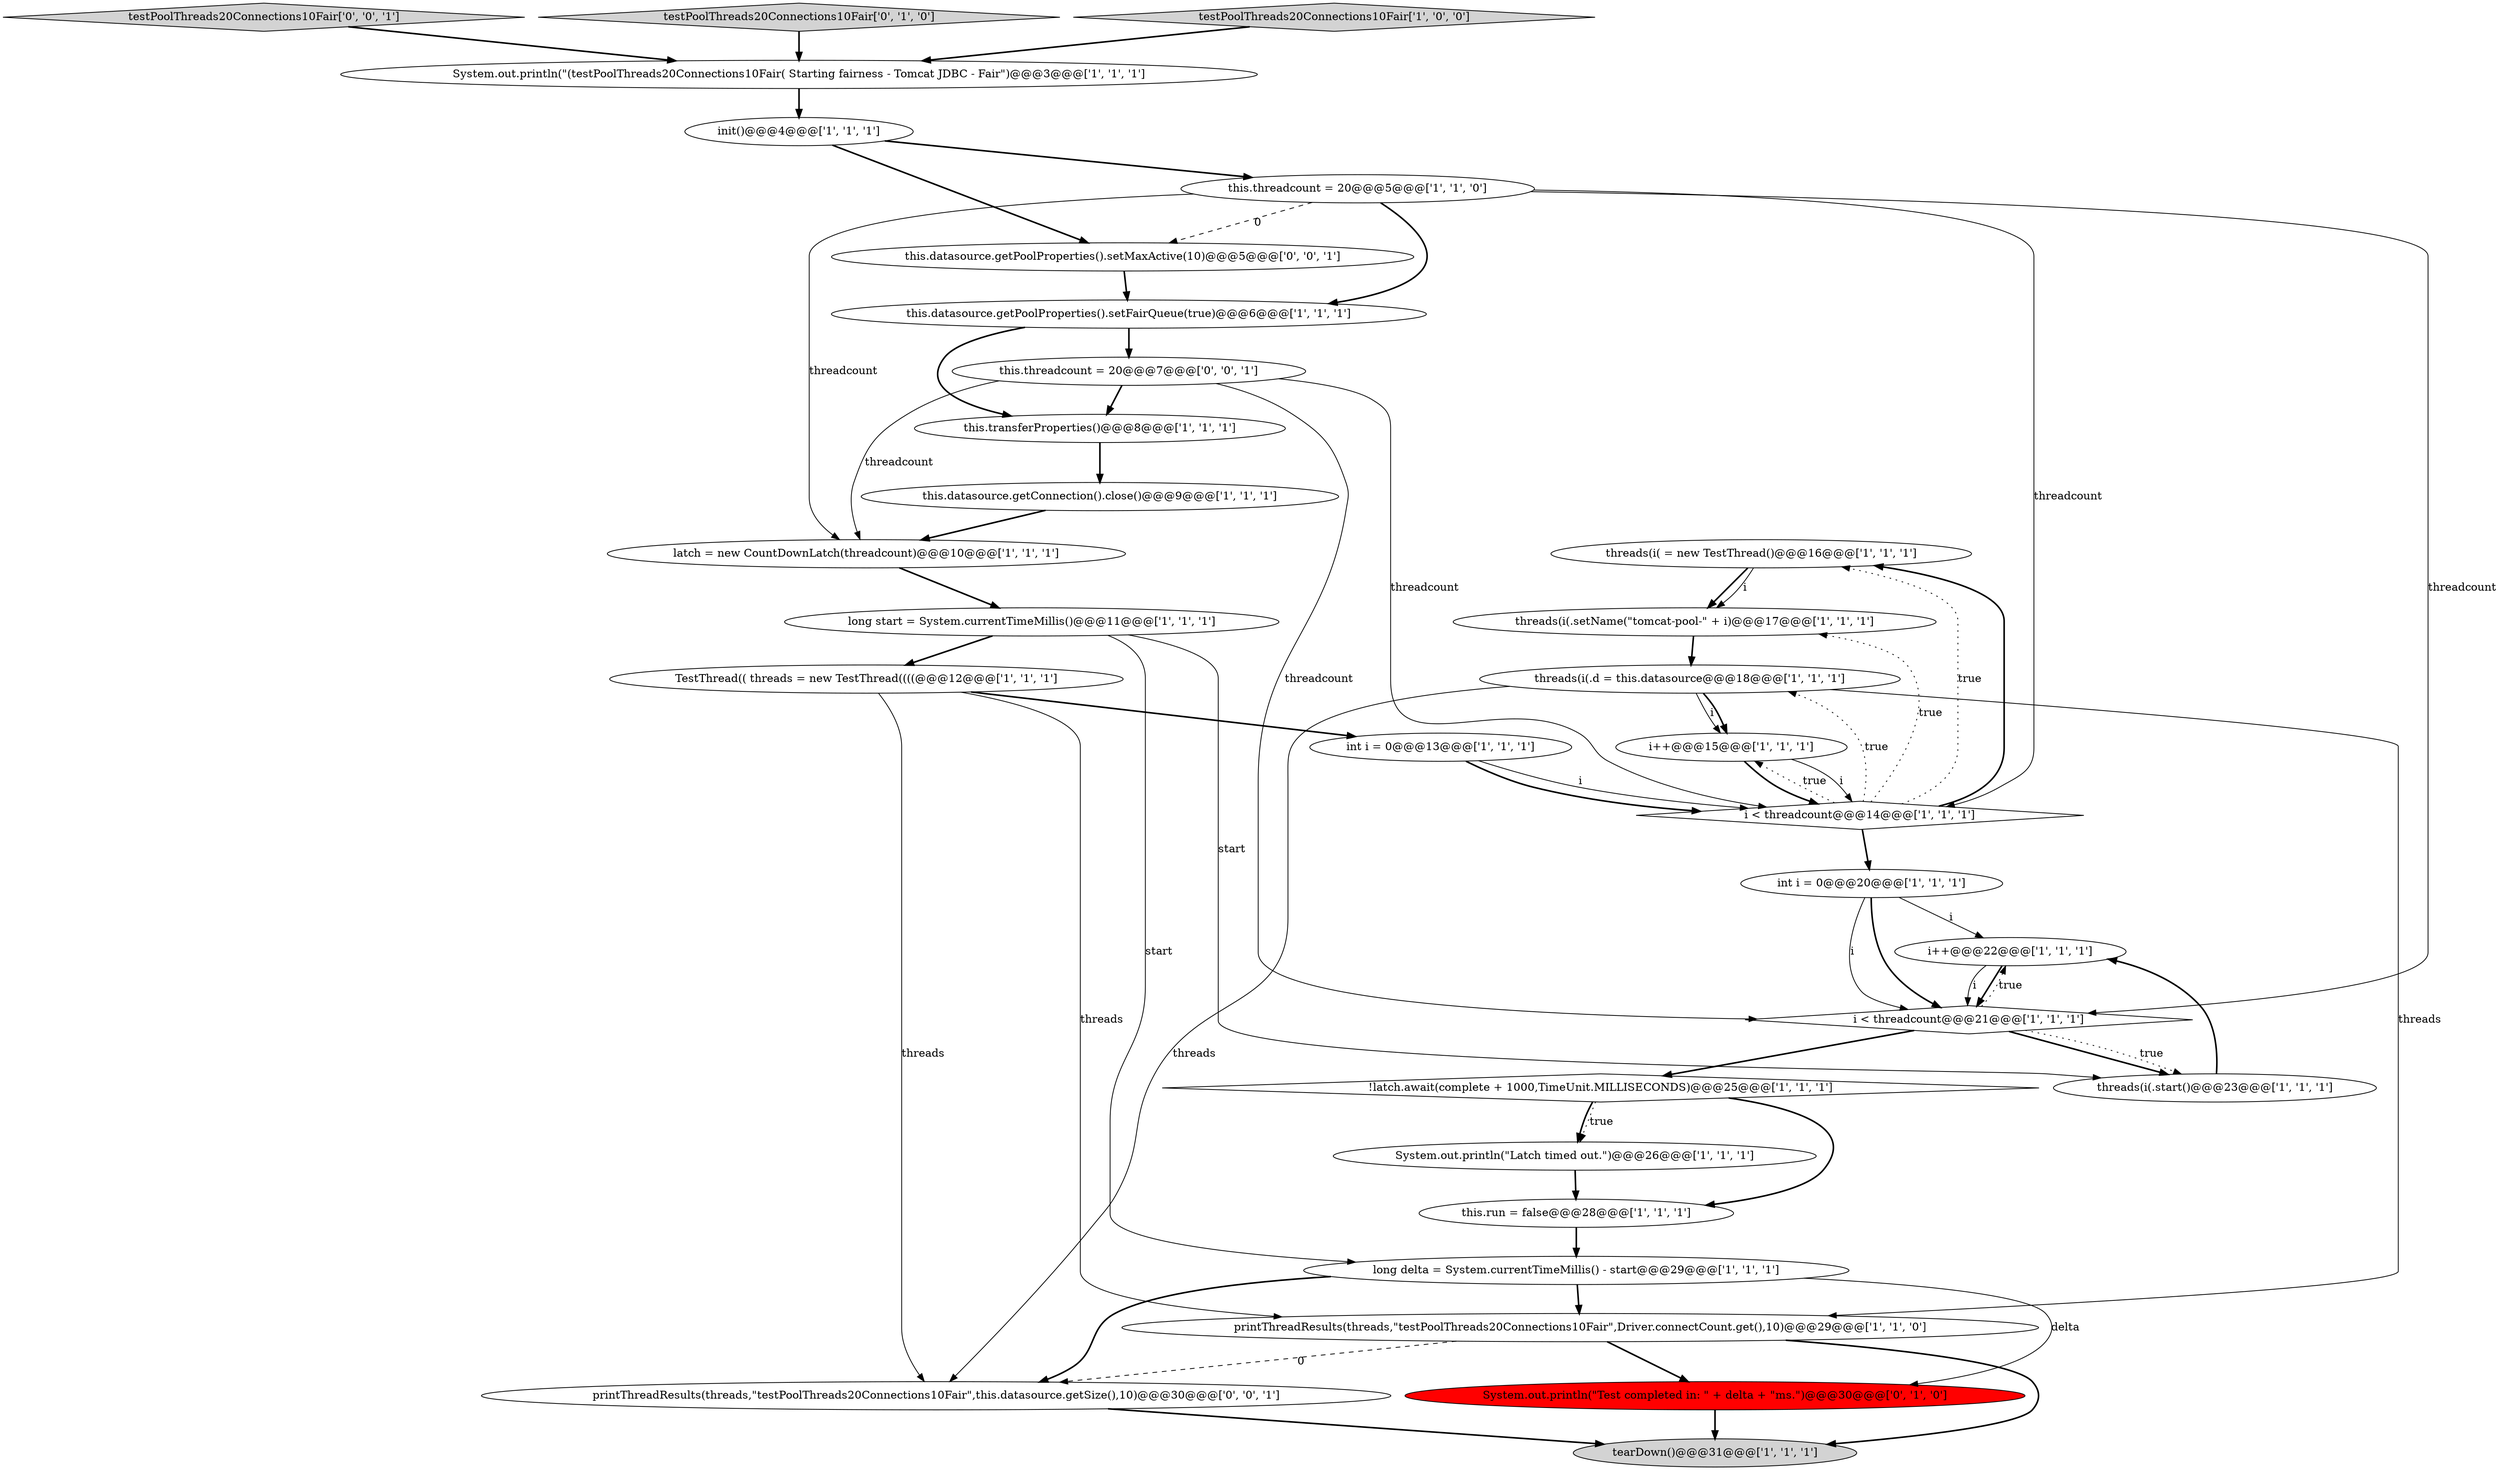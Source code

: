 digraph {
11 [style = filled, label = "threads(i( = new TestThread()@@@16@@@['1', '1', '1']", fillcolor = white, shape = ellipse image = "AAA0AAABBB1BBB"];
3 [style = filled, label = "i++@@@22@@@['1', '1', '1']", fillcolor = white, shape = ellipse image = "AAA0AAABBB1BBB"];
14 [style = filled, label = "TestThread(( threads = new TestThread((((@@@12@@@['1', '1', '1']", fillcolor = white, shape = ellipse image = "AAA0AAABBB1BBB"];
5 [style = filled, label = "i < threadcount@@@21@@@['1', '1', '1']", fillcolor = white, shape = diamond image = "AAA0AAABBB1BBB"];
2 [style = filled, label = "long start = System.currentTimeMillis()@@@11@@@['1', '1', '1']", fillcolor = white, shape = ellipse image = "AAA0AAABBB1BBB"];
9 [style = filled, label = "tearDown()@@@31@@@['1', '1', '1']", fillcolor = lightgray, shape = ellipse image = "AAA0AAABBB1BBB"];
22 [style = filled, label = "init()@@@4@@@['1', '1', '1']", fillcolor = white, shape = ellipse image = "AAA0AAABBB1BBB"];
31 [style = filled, label = "this.threadcount = 20@@@7@@@['0', '0', '1']", fillcolor = white, shape = ellipse image = "AAA0AAABBB3BBB"];
17 [style = filled, label = "this.datasource.getPoolProperties().setFairQueue(true)@@@6@@@['1', '1', '1']", fillcolor = white, shape = ellipse image = "AAA0AAABBB1BBB"];
25 [style = filled, label = "int i = 0@@@20@@@['1', '1', '1']", fillcolor = white, shape = ellipse image = "AAA0AAABBB1BBB"];
28 [style = filled, label = "testPoolThreads20Connections10Fair['0', '0', '1']", fillcolor = lightgray, shape = diamond image = "AAA0AAABBB3BBB"];
27 [style = filled, label = "testPoolThreads20Connections10Fair['0', '1', '0']", fillcolor = lightgray, shape = diamond image = "AAA0AAABBB2BBB"];
23 [style = filled, label = "latch = new CountDownLatch(threadcount)@@@10@@@['1', '1', '1']", fillcolor = white, shape = ellipse image = "AAA0AAABBB1BBB"];
15 [style = filled, label = "printThreadResults(threads,\"testPoolThreads20Connections10Fair\",Driver.connectCount.get(),10)@@@29@@@['1', '1', '0']", fillcolor = white, shape = ellipse image = "AAA0AAABBB1BBB"];
24 [style = filled, label = "i < threadcount@@@14@@@['1', '1', '1']", fillcolor = white, shape = diamond image = "AAA0AAABBB1BBB"];
18 [style = filled, label = "System.out.println(\"Latch timed out.\")@@@26@@@['1', '1', '1']", fillcolor = white, shape = ellipse image = "AAA0AAABBB1BBB"];
29 [style = filled, label = "this.datasource.getPoolProperties().setMaxActive(10)@@@5@@@['0', '0', '1']", fillcolor = white, shape = ellipse image = "AAA0AAABBB3BBB"];
13 [style = filled, label = "!latch.await(complete + 1000,TimeUnit.MILLISECONDS)@@@25@@@['1', '1', '1']", fillcolor = white, shape = diamond image = "AAA0AAABBB1BBB"];
0 [style = filled, label = "threads(i(.setName(\"tomcat-pool-\" + i)@@@17@@@['1', '1', '1']", fillcolor = white, shape = ellipse image = "AAA0AAABBB1BBB"];
8 [style = filled, label = "long delta = System.currentTimeMillis() - start@@@29@@@['1', '1', '1']", fillcolor = white, shape = ellipse image = "AAA0AAABBB1BBB"];
7 [style = filled, label = "testPoolThreads20Connections10Fair['1', '0', '0']", fillcolor = lightgray, shape = diamond image = "AAA0AAABBB1BBB"];
20 [style = filled, label = "System.out.println(\"(testPoolThreads20Connections10Fair( Starting fairness - Tomcat JDBC - Fair\")@@@3@@@['1', '1', '1']", fillcolor = white, shape = ellipse image = "AAA0AAABBB1BBB"];
16 [style = filled, label = "this.run = false@@@28@@@['1', '1', '1']", fillcolor = white, shape = ellipse image = "AAA0AAABBB1BBB"];
30 [style = filled, label = "printThreadResults(threads,\"testPoolThreads20Connections10Fair\",this.datasource.getSize(),10)@@@30@@@['0', '0', '1']", fillcolor = white, shape = ellipse image = "AAA0AAABBB3BBB"];
4 [style = filled, label = "this.transferProperties()@@@8@@@['1', '1', '1']", fillcolor = white, shape = ellipse image = "AAA0AAABBB1BBB"];
1 [style = filled, label = "threads(i(.d = this.datasource@@@18@@@['1', '1', '1']", fillcolor = white, shape = ellipse image = "AAA0AAABBB1BBB"];
6 [style = filled, label = "i++@@@15@@@['1', '1', '1']", fillcolor = white, shape = ellipse image = "AAA0AAABBB1BBB"];
21 [style = filled, label = "int i = 0@@@13@@@['1', '1', '1']", fillcolor = white, shape = ellipse image = "AAA0AAABBB1BBB"];
12 [style = filled, label = "this.datasource.getConnection().close()@@@9@@@['1', '1', '1']", fillcolor = white, shape = ellipse image = "AAA0AAABBB1BBB"];
26 [style = filled, label = "System.out.println(\"Test completed in: \" + delta + \"ms.\")@@@30@@@['0', '1', '0']", fillcolor = red, shape = ellipse image = "AAA1AAABBB2BBB"];
10 [style = filled, label = "threads(i(.start()@@@23@@@['1', '1', '1']", fillcolor = white, shape = ellipse image = "AAA0AAABBB1BBB"];
19 [style = filled, label = "this.threadcount = 20@@@5@@@['1', '1', '0']", fillcolor = white, shape = ellipse image = "AAA0AAABBB1BBB"];
8->30 [style = bold, label=""];
5->10 [style = bold, label=""];
24->6 [style = dotted, label="true"];
24->1 [style = dotted, label="true"];
14->30 [style = solid, label="threads"];
13->18 [style = dotted, label="true"];
29->17 [style = bold, label=""];
2->10 [style = solid, label="start"];
1->15 [style = solid, label="threads"];
8->15 [style = bold, label=""];
1->6 [style = solid, label="i"];
16->8 [style = bold, label=""];
22->19 [style = bold, label=""];
28->20 [style = bold, label=""];
3->5 [style = solid, label="i"];
5->10 [style = dotted, label="true"];
31->23 [style = solid, label="threadcount"];
17->31 [style = bold, label=""];
25->5 [style = solid, label="i"];
17->4 [style = bold, label=""];
19->29 [style = dashed, label="0"];
22->29 [style = bold, label=""];
19->23 [style = solid, label="threadcount"];
15->30 [style = dashed, label="0"];
10->3 [style = bold, label=""];
26->9 [style = bold, label=""];
6->24 [style = bold, label=""];
31->4 [style = bold, label=""];
21->24 [style = bold, label=""];
30->9 [style = bold, label=""];
19->17 [style = bold, label=""];
7->20 [style = bold, label=""];
21->24 [style = solid, label="i"];
5->3 [style = dotted, label="true"];
6->24 [style = solid, label="i"];
2->8 [style = solid, label="start"];
13->16 [style = bold, label=""];
20->22 [style = bold, label=""];
15->26 [style = bold, label=""];
24->11 [style = dotted, label="true"];
3->5 [style = bold, label=""];
11->0 [style = bold, label=""];
1->6 [style = bold, label=""];
15->9 [style = bold, label=""];
24->11 [style = bold, label=""];
24->25 [style = bold, label=""];
0->1 [style = bold, label=""];
5->13 [style = bold, label=""];
14->15 [style = solid, label="threads"];
2->14 [style = bold, label=""];
24->0 [style = dotted, label="true"];
4->12 [style = bold, label=""];
25->5 [style = bold, label=""];
25->3 [style = solid, label="i"];
12->23 [style = bold, label=""];
23->2 [style = bold, label=""];
19->24 [style = solid, label="threadcount"];
11->0 [style = solid, label="i"];
31->5 [style = solid, label="threadcount"];
19->5 [style = solid, label="threadcount"];
8->26 [style = solid, label="delta"];
27->20 [style = bold, label=""];
31->24 [style = solid, label="threadcount"];
14->21 [style = bold, label=""];
13->18 [style = bold, label=""];
1->30 [style = solid, label="threads"];
18->16 [style = bold, label=""];
}
